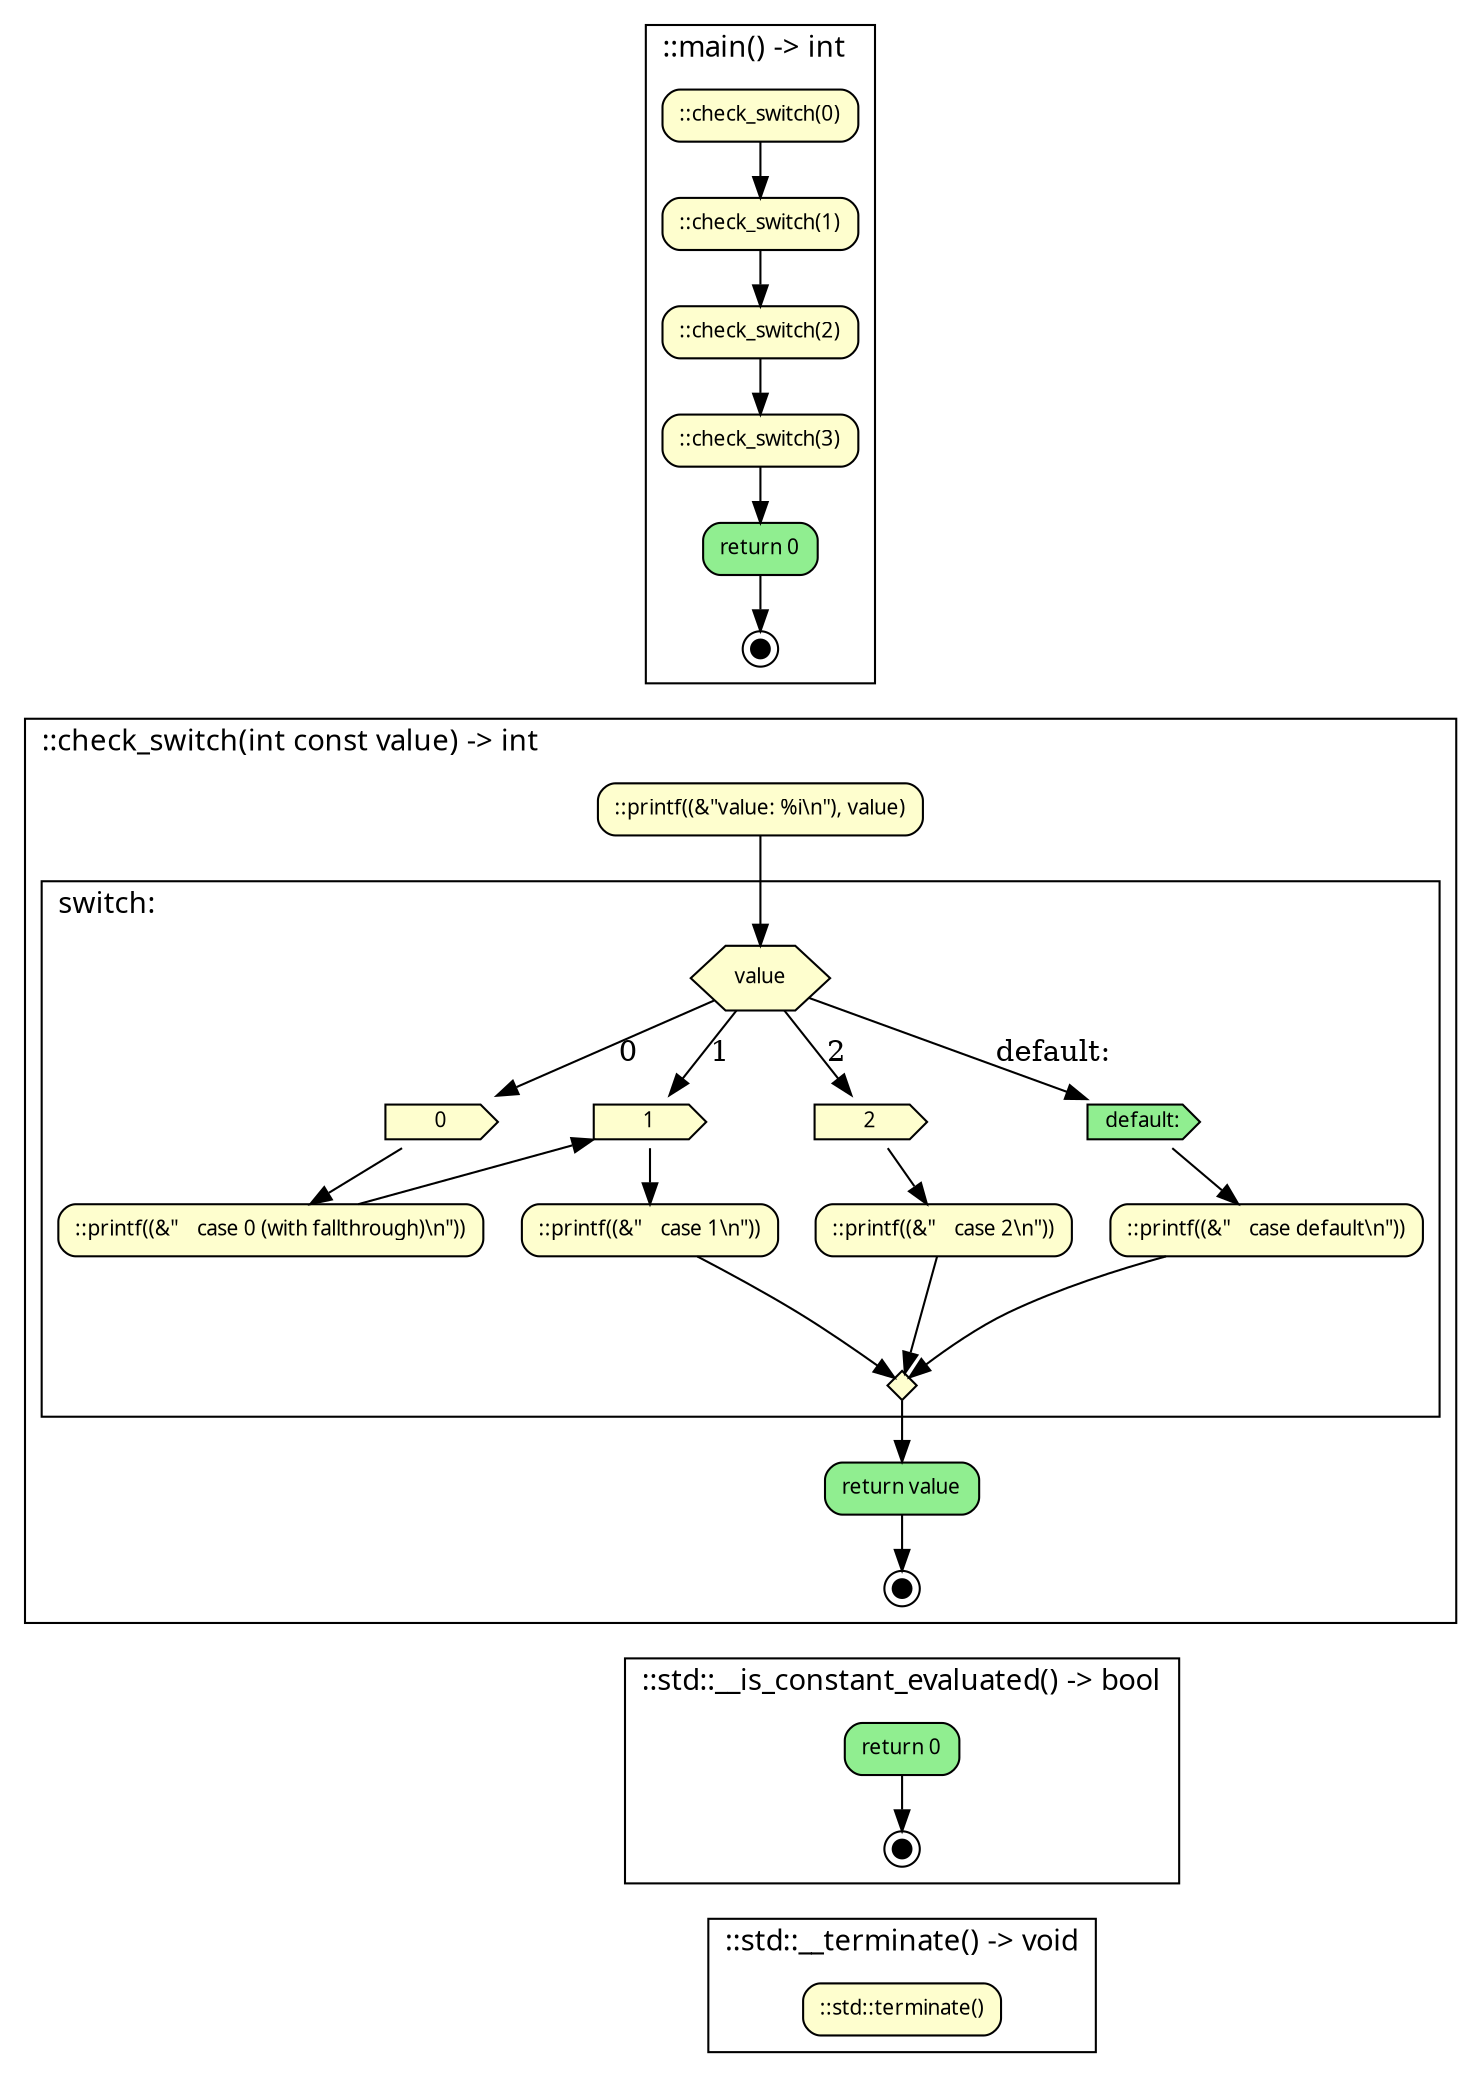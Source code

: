 digraph {
	fontname="SansSerif,sans-serif" labeljust=l nojustify=true ranksep=0.35
	node [fillcolor="#fefece" fontname="SansSerif,sans-serif" fontsize=10 height=0.35 shape=box style="filled, rounded"]
	subgraph cluster_item_0 {
		graph [label="::main() -> int"]
		item_1 [label="::check_switch(0)"]
		item_2 [label="::check_switch(1)"]
		item_1 -> item_2
		item_3 [label="::check_switch(2)"]
		item_2 -> item_3
		item_4 [label="::check_switch(3)"]
		item_3 -> item_4
		item_5 [label="return 0" fillcolor=lightgreen]
		item_6 [label="" fillcolor=black fixedsize=true height=0.12 shape=doublecircle size=0.1 width=0.12]
		item_5 -> item_6
		item_4 -> item_5
	}
	subgraph cluster_item_7 {
		graph [label="::check_switch(int const value) -> int"]
		item_8 [label="::printf((&\"value: %i\\n\"), value)"]
		subgraph cluster_item_9 {
			graph [label="switch:"]
			switch_start_item_10 [label=value ordering=out shape=hexagon style=filled]
			"gotolabel_@80" [label=0 shape=cds style=filled]
			"gotolabel_@80" [label=0 shape=cds style=filled]
			switch_start_item_10 -> "gotolabel_@80" [label=0]
			"gotolabel_@82" [label=1 shape=cds style=filled]
			"gotolabel_@82" [label=1 shape=cds style=filled]
			switch_start_item_10 -> "gotolabel_@82" [label=1]
			"gotolabel_@85" [label=2 shape=cds style=filled]
			"gotolabel_@85" [label=2 shape=cds style=filled]
			switch_start_item_10 -> "gotolabel_@85" [label=2]
			"gotolabel_@88" [label="default:" fillcolor=lightgreen shape=cds style=filled]
			switch_start_item_10 -> "gotolabel_@88" [label="default:"]
			item_11 [label="::printf((&\"    case 0 (with fallthrough)\\n\"))"]
			"gotolabel_@80" -> item_11
			item_11 -> "gotolabel_@82"
			switch_anchor_item_12 [label="" height=0.0 margin=0 shape=none style="" width=0.0]
			item_11 -> switch_anchor_item_12 [style=invis]
			item_13 [label="::printf((&\"    case 1\\n\"))"]
			"gotolabel_@82" -> item_13
			switch_anchor_item_14 [label="" height=0.0 margin=0 shape=none style="" width=0.0]
			item_13 -> switch_anchor_item_14 [style=invis]
			item_15 [label="::printf((&\"    case 2\\n\"))"]
			"gotolabel_@85" -> item_15
			switch_anchor_item_16 [label="" height=0.0 margin=0 shape=none style="" width=0.0]
			item_15 -> switch_anchor_item_16 [style=invis]
			item_17 [label="::printf((&\"    case default\\n\"))"]
			"gotolabel_@88" -> item_17
			switch_anchor_item_18 [label="" height=0.0 margin=0 shape=none style="" width=0.0]
			item_17 -> switch_anchor_item_18 [style=invis]
			"gotolabel_@116" [label="" height=0.2 ordering=in shape=diamond style=filled width=0.2]
			item_13 -> "gotolabel_@116"
			item_15 -> "gotolabel_@116"
			item_17 -> "gotolabel_@116"
			switch_anchor_item_12 -> "gotolabel_@116" [style=invis]
			switch_anchor_item_14 -> "gotolabel_@116" [style=invis]
			switch_anchor_item_16 -> "gotolabel_@116" [style=invis]
			switch_anchor_item_18 -> "gotolabel_@116" [style=invis]
			{
				rank=same
				"gotolabel_@80"
				"gotolabel_@82"
				"gotolabel_@85"
				"gotolabel_@88"
			}
			{
				rank=same
				switch_anchor_item_12
				switch_anchor_item_14
				switch_anchor_item_16
				switch_anchor_item_18
			}
			switch_anchor_item_12 -> switch_anchor_item_14 [style=invis]
			switch_anchor_item_14 -> switch_anchor_item_16 [style=invis]
			switch_anchor_item_16 -> switch_anchor_item_18 [style=invis]
		}
		item_8 -> switch_start_item_10
		item_19 [label="return value" fillcolor=lightgreen]
		item_20 [label="" fillcolor=black fixedsize=true height=0.12 shape=doublecircle size=0.1 width=0.12]
		item_19 -> item_20
		"gotolabel_@116" -> item_19
	}
	item_6 -> item_8 [style=invis]
	subgraph cluster_item_21 {
		graph [label="::std::__is_constant_evaluated() -> bool"]
		item_22 [label="return 0" fillcolor=lightgreen]
		item_23 [label="" fillcolor=black fixedsize=true height=0.12 shape=doublecircle size=0.1 width=0.12]
		item_22 -> item_23
	}
	item_20 -> item_22 [style=invis]
	subgraph cluster_item_24 {
		graph [label="::std::__terminate() -> void"]
		item_25 [label="::std::terminate()"]
	}
	item_23 -> item_25 [style=invis]
}

